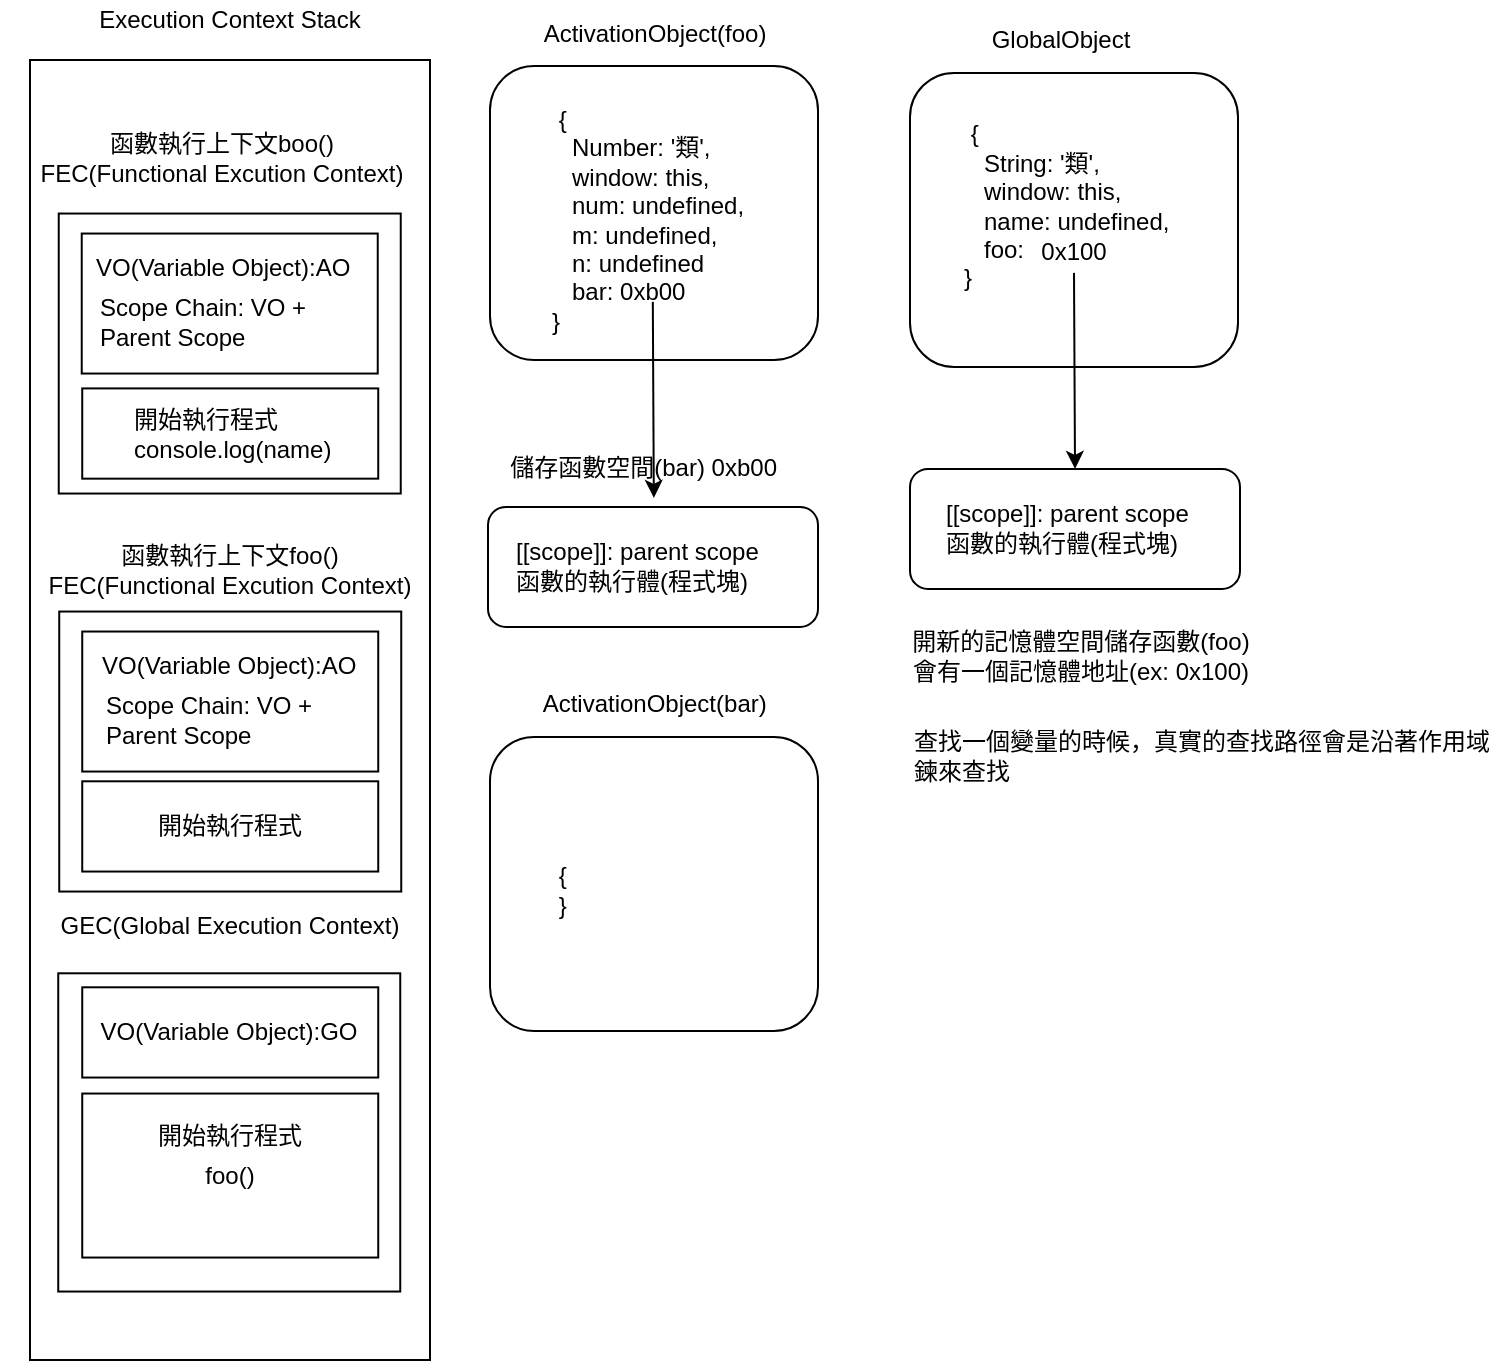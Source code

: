 <mxfile>
    <diagram id="ug38G6UqV3tzZ7y91YA-" name="第1頁">
        <mxGraphModel dx="636" dy="693" grid="1" gridSize="10" guides="1" tooltips="1" connect="1" arrows="1" fold="1" page="1" pageScale="1" pageWidth="827" pageHeight="1169" math="0" shadow="0">
            <root>
                <mxCell id="0"/>
                <mxCell id="1" parent="0"/>
                <mxCell id="2" value="" style="rounded=0;whiteSpace=wrap;html=1;" parent="1" vertex="1">
                    <mxGeometry x="50" y="70" width="200" height="650" as="geometry"/>
                </mxCell>
                <mxCell id="3" value="Execution Context Stack" style="text;html=1;strokeColor=none;fillColor=none;align=center;verticalAlign=middle;whiteSpace=wrap;rounded=0;" parent="1" vertex="1">
                    <mxGeometry x="60" y="40" width="180" height="20" as="geometry"/>
                </mxCell>
                <mxCell id="8" value="" style="group" parent="1" vertex="1" connectable="0">
                    <mxGeometry x="40.12" y="475.77" width="220" height="210" as="geometry"/>
                </mxCell>
                <mxCell id="4" value="" style="rounded=0;whiteSpace=wrap;html=1;" parent="8" vertex="1">
                    <mxGeometry x="24" y="50.88" width="171" height="159.12" as="geometry"/>
                </mxCell>
                <mxCell id="5" value="GEC(Global Execution Context)" style="text;html=1;strokeColor=none;fillColor=none;align=center;verticalAlign=middle;whiteSpace=wrap;rounded=0;" parent="8" vertex="1">
                    <mxGeometry x="-0.5" y="17" width="220" height="20.353" as="geometry"/>
                </mxCell>
                <mxCell id="10" value="" style="rounded=0;whiteSpace=wrap;html=1;" parent="8" vertex="1">
                    <mxGeometry x="36" y="57.88" width="148" height="45.12" as="geometry"/>
                </mxCell>
                <mxCell id="9" value="VO(Variable Object):GO" style="text;html=1;strokeColor=none;fillColor=none;align=center;verticalAlign=middle;whiteSpace=wrap;rounded=0;" parent="8" vertex="1">
                    <mxGeometry x="38" y="69.058" width="143" height="22.763" as="geometry"/>
                </mxCell>
                <mxCell id="11" value="" style="rounded=0;whiteSpace=wrap;html=1;" parent="8" vertex="1">
                    <mxGeometry x="36" y="111" width="148" height="82" as="geometry"/>
                </mxCell>
                <mxCell id="12" value="開始執行程式" style="text;html=1;strokeColor=none;fillColor=none;align=center;verticalAlign=middle;whiteSpace=wrap;rounded=0;" parent="8" vertex="1">
                    <mxGeometry x="66.5" y="122" width="86" height="20" as="geometry"/>
                </mxCell>
                <mxCell id="23" value="foo()" style="text;html=1;strokeColor=none;fillColor=none;align=center;verticalAlign=middle;whiteSpace=wrap;rounded=0;" parent="8" vertex="1">
                    <mxGeometry x="90" y="142" width="40" height="20" as="geometry"/>
                </mxCell>
                <mxCell id="13" value="" style="rounded=1;whiteSpace=wrap;html=1;" parent="1" vertex="1">
                    <mxGeometry x="490" y="76.44" width="164" height="147" as="geometry"/>
                </mxCell>
                <mxCell id="14" value="&lt;div&gt;&amp;nbsp;{&lt;/div&gt;&lt;div&gt;&amp;nbsp; &amp;nbsp;String: '類',&lt;/div&gt;&lt;div&gt;&amp;nbsp; &amp;nbsp;window: this,&lt;/div&gt;&lt;div&gt;&amp;nbsp; &amp;nbsp;name: undefined,&lt;/div&gt;&lt;div&gt;&amp;nbsp; &amp;nbsp;foo:&lt;/div&gt;&lt;div&gt;}&lt;/div&gt;" style="text;html=1;strokeColor=none;fillColor=none;align=left;verticalAlign=middle;whiteSpace=wrap;rounded=0;" parent="1" vertex="1">
                    <mxGeometry x="515" y="93.44" width="114" height="99" as="geometry"/>
                </mxCell>
                <mxCell id="15" value="GlobalObject" style="text;html=1;strokeColor=none;fillColor=none;align=center;verticalAlign=middle;whiteSpace=wrap;rounded=0;" parent="1" vertex="1">
                    <mxGeometry x="510" y="51.44" width="111" height="18" as="geometry"/>
                </mxCell>
                <mxCell id="16" value="" style="rounded=1;whiteSpace=wrap;html=1;" parent="1" vertex="1">
                    <mxGeometry x="490" y="274.44" width="165" height="60" as="geometry"/>
                </mxCell>
                <mxCell id="18" value="[[scope]]: parent scope&lt;br&gt;函數的執行體(程式塊)" style="text;html=1;strokeColor=none;fillColor=none;align=left;verticalAlign=middle;whiteSpace=wrap;rounded=0;" parent="1" vertex="1">
                    <mxGeometry x="505.75" y="288.94" width="141" height="31" as="geometry"/>
                </mxCell>
                <mxCell id="20" value="0x100&lt;br&gt;" style="text;html=1;strokeColor=none;fillColor=none;align=center;verticalAlign=middle;whiteSpace=wrap;rounded=0;" parent="1" vertex="1">
                    <mxGeometry x="552" y="156.44" width="40" height="20" as="geometry"/>
                </mxCell>
                <mxCell id="21" value="" style="endArrow=classic;html=1;exitX=0.5;exitY=1;exitDx=0;exitDy=0;entryX=0.5;entryY=0;entryDx=0;entryDy=0;" parent="1" source="20" target="16" edge="1">
                    <mxGeometry width="50" height="50" relative="1" as="geometry">
                        <mxPoint x="546" y="122.44" as="sourcePoint"/>
                        <mxPoint x="596" y="72.44" as="targetPoint"/>
                    </mxGeometry>
                </mxCell>
                <mxCell id="17" value="開新的記憶體空間儲存函數(foo)&lt;br&gt;會有一個記憶體地址(ex: 0x100)" style="text;html=1;strokeColor=none;fillColor=none;align=center;verticalAlign=middle;whiteSpace=wrap;rounded=0;" parent="1" vertex="1">
                    <mxGeometry x="490" y="353.44" width="171" height="30" as="geometry"/>
                </mxCell>
                <mxCell id="26" value="函數執行上下文foo()&lt;br&gt;FEC(Functional Excution Context)" style="text;html=1;strokeColor=none;fillColor=none;align=center;verticalAlign=middle;whiteSpace=wrap;rounded=0;" parent="1" vertex="1">
                    <mxGeometry x="40.12" y="305.77" width="220" height="39.35" as="geometry"/>
                </mxCell>
                <mxCell id="27" value="" style="rounded=0;whiteSpace=wrap;html=1;" parent="1" vertex="1">
                    <mxGeometry x="64.62" y="345.77" width="171" height="140" as="geometry"/>
                </mxCell>
                <mxCell id="28" value="" style="rounded=0;whiteSpace=wrap;html=1;" parent="1" vertex="1">
                    <mxGeometry x="76.12" y="355.77" width="148" height="70" as="geometry"/>
                </mxCell>
                <mxCell id="29" value="VO(Variable Object):AO" style="text;html=1;strokeColor=none;fillColor=none;align=left;verticalAlign=middle;whiteSpace=wrap;rounded=0;" parent="1" vertex="1">
                    <mxGeometry x="84.12" y="362.008" width="143" height="22.763" as="geometry"/>
                </mxCell>
                <mxCell id="37" value="查找一個變量的時候，真實的查找路徑會是沿著作用域鍊來查找" style="text;html=1;strokeColor=none;fillColor=none;align=left;verticalAlign=middle;whiteSpace=wrap;rounded=0;" parent="1" vertex="1">
                    <mxGeometry x="490" y="393.44" width="291" height="50" as="geometry"/>
                </mxCell>
                <mxCell id="38" value="Scope Chain: VO + Parent Scope" style="text;html=1;strokeColor=none;fillColor=none;align=left;verticalAlign=middle;whiteSpace=wrap;rounded=0;" parent="1" vertex="1">
                    <mxGeometry x="85.62" y="384.77" width="140" height="31" as="geometry"/>
                </mxCell>
                <mxCell id="39" value="" style="group" parent="1" vertex="1" connectable="0">
                    <mxGeometry x="76.12" y="430.65" width="148" height="45.12" as="geometry"/>
                </mxCell>
                <mxCell id="34" value="" style="rounded=0;whiteSpace=wrap;html=1;" parent="39" vertex="1">
                    <mxGeometry width="148" height="45.12" as="geometry"/>
                </mxCell>
                <mxCell id="35" value="開始執行程式" style="text;html=1;strokeColor=none;fillColor=none;align=center;verticalAlign=middle;whiteSpace=wrap;rounded=0;" parent="39" vertex="1">
                    <mxGeometry x="31" y="12.56" width="86" height="20" as="geometry"/>
                </mxCell>
                <mxCell id="40" value="" style="group" vertex="1" connectable="0" parent="1">
                    <mxGeometry x="280" y="48" width="164" height="172" as="geometry"/>
                </mxCell>
                <mxCell id="30" value="" style="rounded=1;whiteSpace=wrap;html=1;" parent="40" vertex="1">
                    <mxGeometry y="25" width="164" height="147" as="geometry"/>
                </mxCell>
                <mxCell id="31" value="ActivationObject(foo)" style="text;html=1;strokeColor=none;fillColor=none;align=center;verticalAlign=middle;whiteSpace=wrap;rounded=0;" parent="40" vertex="1">
                    <mxGeometry x="26.5" width="111" height="18" as="geometry"/>
                </mxCell>
                <mxCell id="32" value="&lt;div&gt;&amp;nbsp;{&lt;/div&gt;&lt;div&gt;&amp;nbsp; &amp;nbsp;Number: '類',&lt;/div&gt;&lt;div&gt;&amp;nbsp; &amp;nbsp;window: this,&lt;/div&gt;&lt;div&gt;&amp;nbsp; &amp;nbsp;num: undefined,&lt;/div&gt;&lt;div&gt;&amp;nbsp; &amp;nbsp;m: undefined,&lt;/div&gt;&lt;div&gt;&amp;nbsp; &amp;nbsp;n: undefined&lt;/div&gt;&lt;div&gt;&amp;nbsp; &amp;nbsp;bar: 0xb00&lt;/div&gt;&lt;div&gt;}&lt;/div&gt;" style="text;html=1;strokeColor=none;fillColor=none;align=left;verticalAlign=middle;whiteSpace=wrap;rounded=0;" parent="40" vertex="1">
                    <mxGeometry x="28.75" y="52" width="114" height="99" as="geometry"/>
                </mxCell>
                <mxCell id="41" value="" style="rounded=1;whiteSpace=wrap;html=1;" vertex="1" parent="1">
                    <mxGeometry x="279" y="293.44" width="165" height="60" as="geometry"/>
                </mxCell>
                <mxCell id="42" value="[[scope]]: parent scope&lt;br&gt;函數的執行體(程式塊)" style="text;html=1;strokeColor=none;fillColor=none;align=left;verticalAlign=middle;whiteSpace=wrap;rounded=0;" vertex="1" parent="1">
                    <mxGeometry x="291" y="307.94" width="141" height="31" as="geometry"/>
                </mxCell>
                <mxCell id="43" value="儲存函數空間(bar) 0xb00&amp;nbsp;" style="text;html=1;strokeColor=none;fillColor=none;align=center;verticalAlign=middle;whiteSpace=wrap;rounded=0;" vertex="1" parent="1">
                    <mxGeometry x="273" y="258.94" width="171" height="30" as="geometry"/>
                </mxCell>
                <mxCell id="44" value="" style="endArrow=classic;html=1;exitX=0.5;exitY=1;exitDx=0;exitDy=0;entryX=0.5;entryY=0;entryDx=0;entryDy=0;" edge="1" parent="1">
                    <mxGeometry width="50" height="50" relative="1" as="geometry">
                        <mxPoint x="361.41" y="190.94" as="sourcePoint"/>
                        <mxPoint x="361.91" y="288.94" as="targetPoint"/>
                    </mxGeometry>
                </mxCell>
                <mxCell id="45" value="函數執行上下文boo()&lt;br&gt;FEC(Functional Excution Context)" style="text;html=1;strokeColor=none;fillColor=none;align=center;verticalAlign=middle;whiteSpace=wrap;rounded=0;" vertex="1" parent="1">
                    <mxGeometry x="35.87" y="99.1" width="220" height="39.35" as="geometry"/>
                </mxCell>
                <mxCell id="46" value="" style="rounded=0;whiteSpace=wrap;html=1;" vertex="1" parent="1">
                    <mxGeometry x="64.37" y="146.77" width="171" height="140" as="geometry"/>
                </mxCell>
                <mxCell id="49" value="" style="rounded=0;whiteSpace=wrap;html=1;" vertex="1" parent="1">
                    <mxGeometry x="75.87" y="156.77" width="148" height="70" as="geometry"/>
                </mxCell>
                <mxCell id="48" value="Scope Chain: VO + Parent Scope" style="text;html=1;strokeColor=none;fillColor=none;align=left;verticalAlign=middle;whiteSpace=wrap;rounded=0;" vertex="1" parent="1">
                    <mxGeometry x="82.62" y="185.09" width="140" height="31" as="geometry"/>
                </mxCell>
                <mxCell id="47" value="VO(Variable Object):AO" style="text;html=1;strokeColor=none;fillColor=none;align=left;verticalAlign=middle;whiteSpace=wrap;rounded=0;" vertex="1" parent="1">
                    <mxGeometry x="81.12" y="162.328" width="143" height="22.763" as="geometry"/>
                </mxCell>
                <mxCell id="50" value="" style="rounded=1;whiteSpace=wrap;html=1;" vertex="1" parent="1">
                    <mxGeometry x="280" y="408.44" width="164" height="147" as="geometry"/>
                </mxCell>
                <mxCell id="51" value="ActivationObject(bar)&amp;nbsp;" style="text;html=1;strokeColor=none;fillColor=none;align=center;verticalAlign=middle;whiteSpace=wrap;rounded=0;" vertex="1" parent="1">
                    <mxGeometry x="306.5" y="383.44" width="113.5" height="18" as="geometry"/>
                </mxCell>
                <mxCell id="52" value="&lt;div&gt;&amp;nbsp;{&lt;/div&gt;&lt;div&gt;&amp;nbsp;&lt;span&gt;}&lt;/span&gt;&lt;/div&gt;" style="text;html=1;strokeColor=none;fillColor=none;align=left;verticalAlign=middle;whiteSpace=wrap;rounded=0;" vertex="1" parent="1">
                    <mxGeometry x="308.75" y="435.44" width="114" height="99" as="geometry"/>
                </mxCell>
                <mxCell id="53" value="" style="rounded=0;whiteSpace=wrap;html=1;" vertex="1" parent="1">
                    <mxGeometry x="76.12" y="234.21" width="148" height="45.12" as="geometry"/>
                </mxCell>
                <mxCell id="54" value="開始執行程式&lt;br&gt;&lt;div&gt;&lt;span&gt;console.log(name)&lt;/span&gt;&lt;/div&gt;" style="text;html=1;strokeColor=none;fillColor=none;align=left;verticalAlign=middle;whiteSpace=wrap;rounded=0;" vertex="1" parent="1">
                    <mxGeometry x="100" y="243.39" width="86" height="26.77" as="geometry"/>
                </mxCell>
            </root>
        </mxGraphModel>
    </diagram>
</mxfile>
